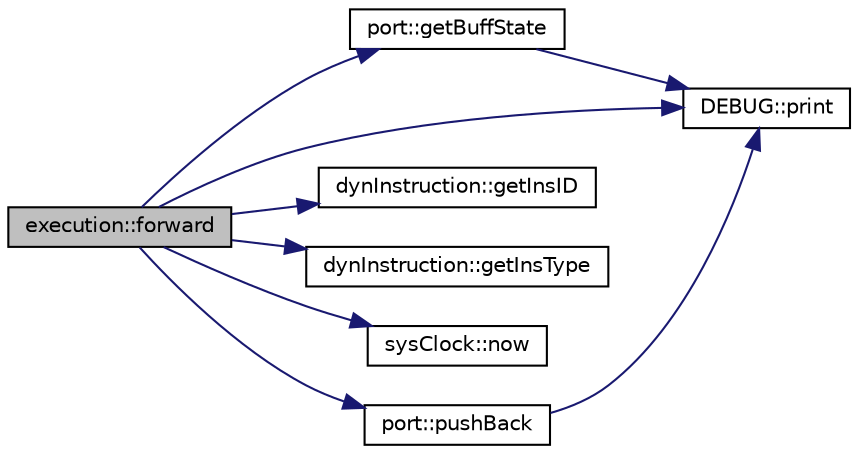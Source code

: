 digraph G
{
  edge [fontname="Helvetica",fontsize="10",labelfontname="Helvetica",labelfontsize="10"];
  node [fontname="Helvetica",fontsize="10",shape=record];
  rankdir=LR;
  Node1 [label="execution::forward",height=0.2,width=0.4,color="black", fillcolor="grey75", style="filled" fontcolor="black"];
  Node1 -> Node2 [color="midnightblue",fontsize="10",style="solid",fontname="Helvetica"];
  Node2 [label="port::getBuffState",height=0.2,width=0.4,color="black", fillcolor="white", style="filled",URL="$classport.html#abf9be02812c2503eee69704a01b14145"];
  Node2 -> Node3 [color="midnightblue",fontsize="10",style="solid",fontname="Helvetica"];
  Node3 [label="DEBUG::print",height=0.2,width=0.4,color="black", fillcolor="white", style="filled",URL="$classDEBUG.html#ab38f086785f7239084b735007297078a"];
  Node1 -> Node4 [color="midnightblue",fontsize="10",style="solid",fontname="Helvetica"];
  Node4 [label="dynInstruction::getInsID",height=0.2,width=0.4,color="black", fillcolor="white", style="filled",URL="$classdynInstruction.html#ab38b8181f522daae77cb46d701fb5302"];
  Node1 -> Node5 [color="midnightblue",fontsize="10",style="solid",fontname="Helvetica"];
  Node5 [label="dynInstruction::getInsType",height=0.2,width=0.4,color="black", fillcolor="white", style="filled",URL="$classdynInstruction.html#a3a7025de98c539d8eaa06b40ac2e8cc8"];
  Node1 -> Node6 [color="midnightblue",fontsize="10",style="solid",fontname="Helvetica"];
  Node6 [label="sysClock::now",height=0.2,width=0.4,color="black", fillcolor="white", style="filled",URL="$classsysClock.html#af027a57c8bc3d0dab4fe5a0f870b7d20"];
  Node1 -> Node3 [color="midnightblue",fontsize="10",style="solid",fontname="Helvetica"];
  Node1 -> Node7 [color="midnightblue",fontsize="10",style="solid",fontname="Helvetica"];
  Node7 [label="port::pushBack",height=0.2,width=0.4,color="black", fillcolor="white", style="filled",URL="$classport.html#a52ad1c5223f028930491b024f26467fa"];
  Node7 -> Node3 [color="midnightblue",fontsize="10",style="solid",fontname="Helvetica"];
}
